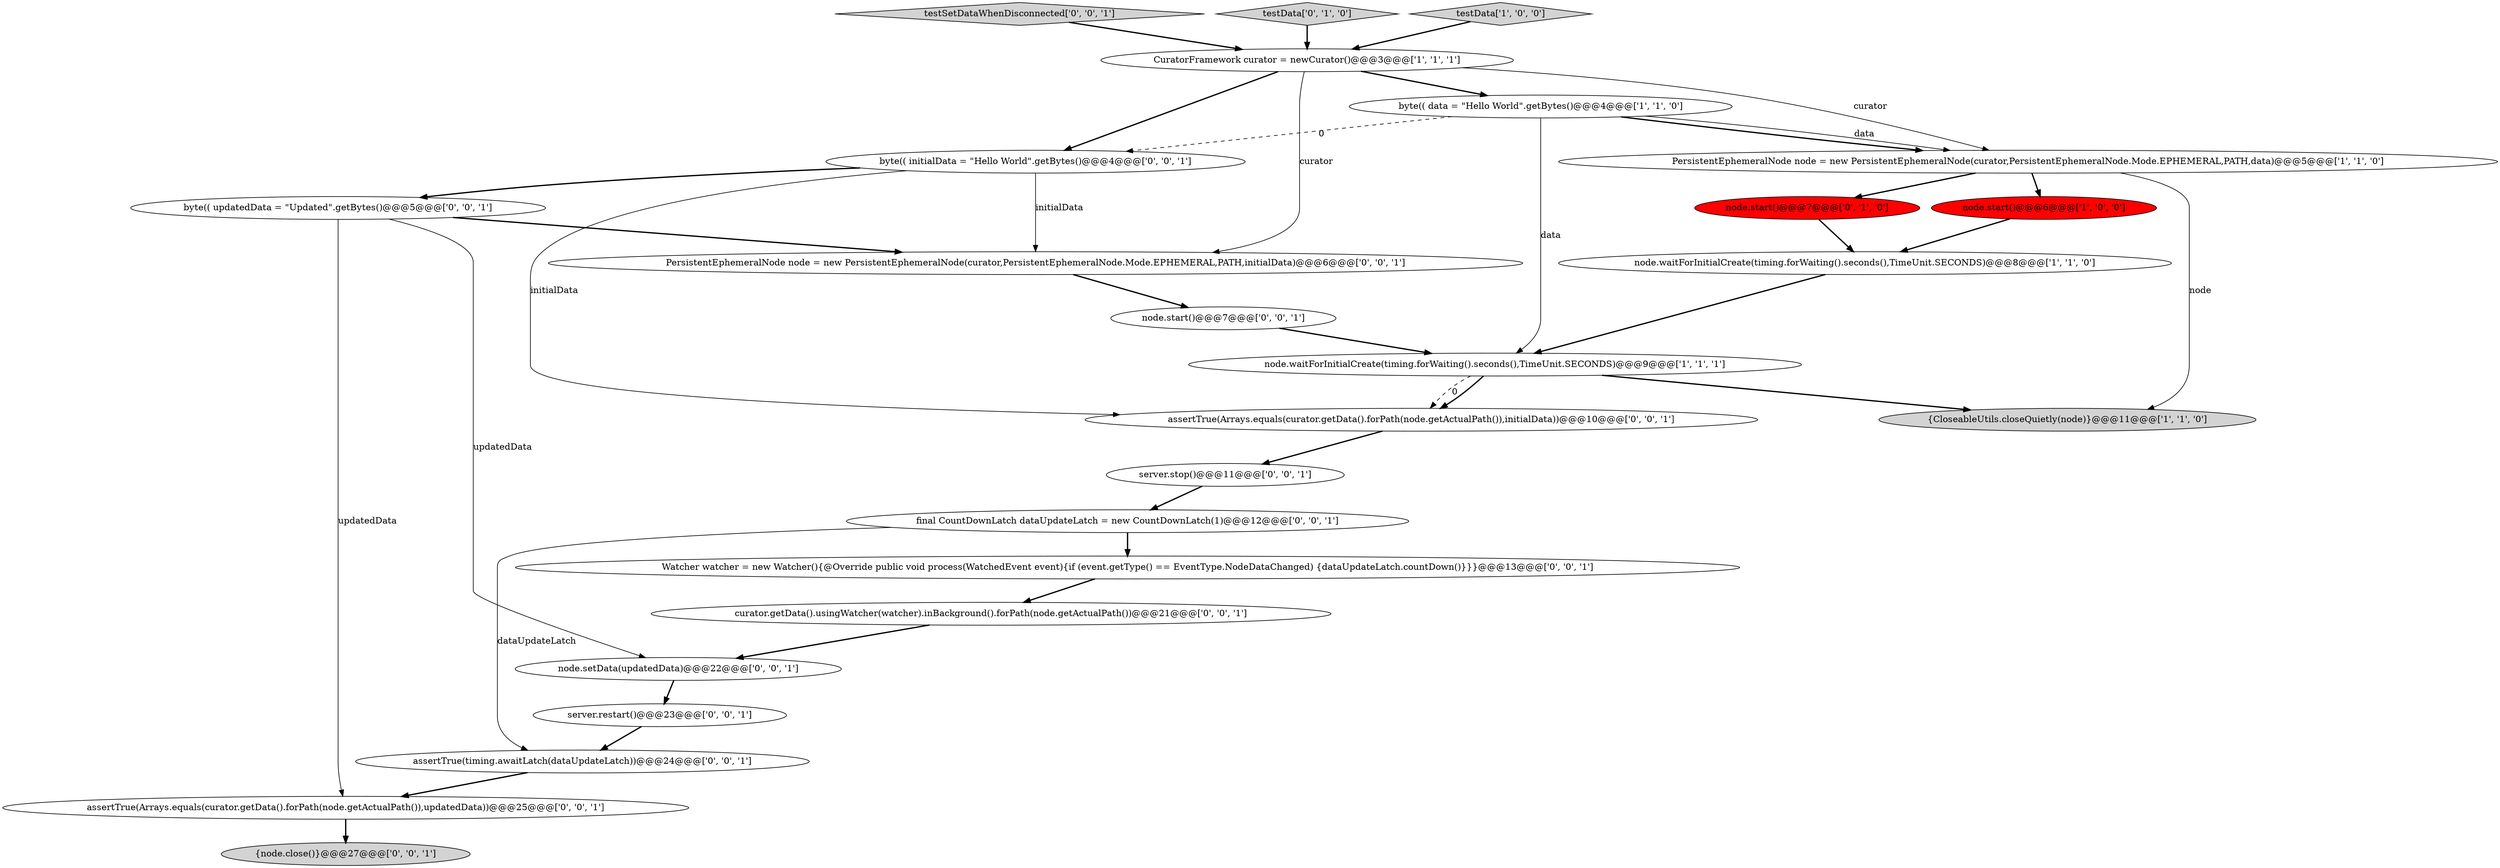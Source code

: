 digraph {
10 [style = filled, label = "{node.close()}@@@27@@@['0', '0', '1']", fillcolor = lightgray, shape = ellipse image = "AAA0AAABBB3BBB"];
19 [style = filled, label = "final CountDownLatch dataUpdateLatch = new CountDownLatch(1)@@@12@@@['0', '0', '1']", fillcolor = white, shape = ellipse image = "AAA0AAABBB3BBB"];
23 [style = filled, label = "PersistentEphemeralNode node = new PersistentEphemeralNode(curator,PersistentEphemeralNode.Mode.EPHEMERAL,PATH,initialData)@@@6@@@['0', '0', '1']", fillcolor = white, shape = ellipse image = "AAA0AAABBB3BBB"];
14 [style = filled, label = "server.restart()@@@23@@@['0', '0', '1']", fillcolor = white, shape = ellipse image = "AAA0AAABBB3BBB"];
15 [style = filled, label = "Watcher watcher = new Watcher(){@Override public void process(WatchedEvent event){if (event.getType() == EventType.NodeDataChanged) {dataUpdateLatch.countDown()}}}@@@13@@@['0', '0', '1']", fillcolor = white, shape = ellipse image = "AAA0AAABBB3BBB"];
3 [style = filled, label = "{CloseableUtils.closeQuietly(node)}@@@11@@@['1', '1', '0']", fillcolor = lightgray, shape = ellipse image = "AAA0AAABBB1BBB"];
13 [style = filled, label = "testSetDataWhenDisconnected['0', '0', '1']", fillcolor = lightgray, shape = diamond image = "AAA0AAABBB3BBB"];
12 [style = filled, label = "byte(( updatedData = \"Updated\".getBytes()@@@5@@@['0', '0', '1']", fillcolor = white, shape = ellipse image = "AAA0AAABBB3BBB"];
22 [style = filled, label = "node.start()@@@7@@@['0', '0', '1']", fillcolor = white, shape = ellipse image = "AAA0AAABBB3BBB"];
11 [style = filled, label = "assertTrue(Arrays.equals(curator.getData().forPath(node.getActualPath()),updatedData))@@@25@@@['0', '0', '1']", fillcolor = white, shape = ellipse image = "AAA0AAABBB3BBB"];
16 [style = filled, label = "byte(( initialData = \"Hello World\".getBytes()@@@4@@@['0', '0', '1']", fillcolor = white, shape = ellipse image = "AAA0AAABBB3BBB"];
24 [style = filled, label = "node.setData(updatedData)@@@22@@@['0', '0', '1']", fillcolor = white, shape = ellipse image = "AAA0AAABBB3BBB"];
2 [style = filled, label = "byte(( data = \"Hello World\".getBytes()@@@4@@@['1', '1', '0']", fillcolor = white, shape = ellipse image = "AAA0AAABBB1BBB"];
0 [style = filled, label = "node.waitForInitialCreate(timing.forWaiting().seconds(),TimeUnit.SECONDS)@@@9@@@['1', '1', '1']", fillcolor = white, shape = ellipse image = "AAA0AAABBB1BBB"];
20 [style = filled, label = "assertTrue(timing.awaitLatch(dataUpdateLatch))@@@24@@@['0', '0', '1']", fillcolor = white, shape = ellipse image = "AAA0AAABBB3BBB"];
18 [style = filled, label = "assertTrue(Arrays.equals(curator.getData().forPath(node.getActualPath()),initialData))@@@10@@@['0', '0', '1']", fillcolor = white, shape = ellipse image = "AAA0AAABBB3BBB"];
7 [style = filled, label = "node.start()@@@6@@@['1', '0', '0']", fillcolor = red, shape = ellipse image = "AAA1AAABBB1BBB"];
1 [style = filled, label = "CuratorFramework curator = newCurator()@@@3@@@['1', '1', '1']", fillcolor = white, shape = ellipse image = "AAA0AAABBB1BBB"];
9 [style = filled, label = "testData['0', '1', '0']", fillcolor = lightgray, shape = diamond image = "AAA0AAABBB2BBB"];
4 [style = filled, label = "PersistentEphemeralNode node = new PersistentEphemeralNode(curator,PersistentEphemeralNode.Mode.EPHEMERAL,PATH,data)@@@5@@@['1', '1', '0']", fillcolor = white, shape = ellipse image = "AAA0AAABBB1BBB"];
6 [style = filled, label = "testData['1', '0', '0']", fillcolor = lightgray, shape = diamond image = "AAA0AAABBB1BBB"];
5 [style = filled, label = "node.waitForInitialCreate(timing.forWaiting().seconds(),TimeUnit.SECONDS)@@@8@@@['1', '1', '0']", fillcolor = white, shape = ellipse image = "AAA0AAABBB1BBB"];
21 [style = filled, label = "server.stop()@@@11@@@['0', '0', '1']", fillcolor = white, shape = ellipse image = "AAA0AAABBB3BBB"];
17 [style = filled, label = "curator.getData().usingWatcher(watcher).inBackground().forPath(node.getActualPath())@@@21@@@['0', '0', '1']", fillcolor = white, shape = ellipse image = "AAA0AAABBB3BBB"];
8 [style = filled, label = "node.start()@@@7@@@['0', '1', '0']", fillcolor = red, shape = ellipse image = "AAA1AAABBB2BBB"];
0->3 [style = bold, label=""];
1->4 [style = solid, label="curator"];
21->19 [style = bold, label=""];
2->0 [style = solid, label="data"];
12->11 [style = solid, label="updatedData"];
19->20 [style = solid, label="dataUpdateLatch"];
2->4 [style = bold, label=""];
16->23 [style = solid, label="initialData"];
4->7 [style = bold, label=""];
13->1 [style = bold, label=""];
12->24 [style = solid, label="updatedData"];
24->14 [style = bold, label=""];
6->1 [style = bold, label=""];
15->17 [style = bold, label=""];
7->5 [style = bold, label=""];
17->24 [style = bold, label=""];
23->22 [style = bold, label=""];
22->0 [style = bold, label=""];
8->5 [style = bold, label=""];
5->0 [style = bold, label=""];
2->4 [style = solid, label="data"];
16->18 [style = solid, label="initialData"];
1->16 [style = bold, label=""];
11->10 [style = bold, label=""];
2->16 [style = dashed, label="0"];
0->18 [style = dashed, label="0"];
4->8 [style = bold, label=""];
0->18 [style = bold, label=""];
1->2 [style = bold, label=""];
12->23 [style = bold, label=""];
18->21 [style = bold, label=""];
19->15 [style = bold, label=""];
9->1 [style = bold, label=""];
4->3 [style = solid, label="node"];
1->23 [style = solid, label="curator"];
16->12 [style = bold, label=""];
14->20 [style = bold, label=""];
20->11 [style = bold, label=""];
}
